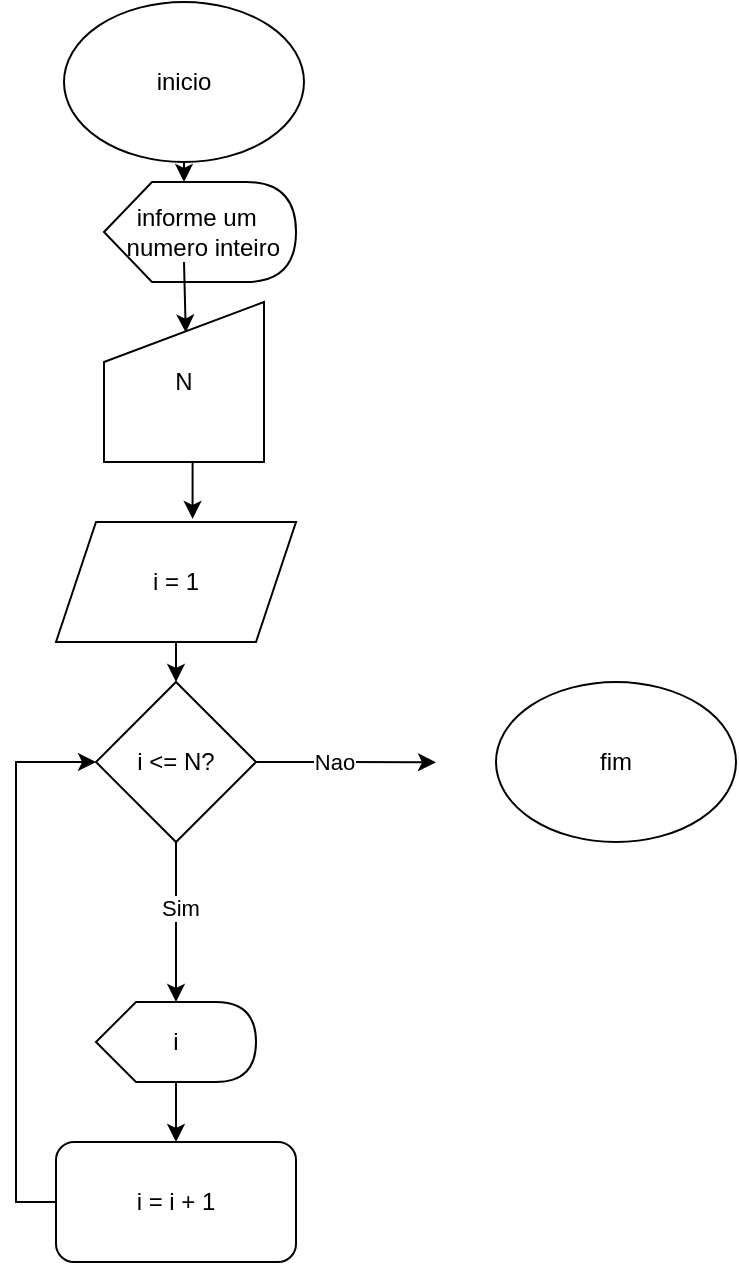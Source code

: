 <mxfile version="26.2.13">
  <diagram name="Página-1" id="zq5bzWASCBP52Knegu3A">
    <mxGraphModel dx="1428" dy="785" grid="1" gridSize="10" guides="1" tooltips="1" connect="1" arrows="1" fold="1" page="1" pageScale="1" pageWidth="827" pageHeight="1169" math="0" shadow="0">
      <root>
        <mxCell id="0" />
        <mxCell id="1" parent="0" />
        <mxCell id="cSIIw7KwjZW6g6v-ZlAa-1" value="inicio" style="ellipse;whiteSpace=wrap;html=1;" vertex="1" parent="1">
          <mxGeometry x="354" y="20" width="120" height="80" as="geometry" />
        </mxCell>
        <mxCell id="cSIIw7KwjZW6g6v-ZlAa-2" value="informe um&amp;nbsp; &amp;nbsp;numero inteiro" style="shape=display;whiteSpace=wrap;html=1;" vertex="1" parent="1">
          <mxGeometry x="374" y="110" width="96" height="50" as="geometry" />
        </mxCell>
        <mxCell id="cSIIw7KwjZW6g6v-ZlAa-3" value="N" style="shape=manualInput;whiteSpace=wrap;html=1;" vertex="1" parent="1">
          <mxGeometry x="374" y="170" width="80" height="80" as="geometry" />
        </mxCell>
        <mxCell id="cSIIw7KwjZW6g6v-ZlAa-4" style="edgeStyle=orthogonalEdgeStyle;rounded=0;orthogonalLoop=1;jettySize=auto;html=1;exitX=0.5;exitY=1;exitDx=0;exitDy=0;entryX=0;entryY=0;entryDx=40;entryDy=0;entryPerimeter=0;" edge="1" parent="1" source="cSIIw7KwjZW6g6v-ZlAa-1" target="cSIIw7KwjZW6g6v-ZlAa-2">
          <mxGeometry relative="1" as="geometry" />
        </mxCell>
        <mxCell id="cSIIw7KwjZW6g6v-ZlAa-5" style="edgeStyle=orthogonalEdgeStyle;rounded=0;orthogonalLoop=1;jettySize=auto;html=1;exitX=0;exitY=0;exitDx=40;exitDy=40;exitPerimeter=0;entryX=0.511;entryY=0.191;entryDx=0;entryDy=0;entryPerimeter=0;" edge="1" parent="1" source="cSIIw7KwjZW6g6v-ZlAa-2" target="cSIIw7KwjZW6g6v-ZlAa-3">
          <mxGeometry relative="1" as="geometry" />
        </mxCell>
        <mxCell id="cSIIw7KwjZW6g6v-ZlAa-13" style="edgeStyle=orthogonalEdgeStyle;rounded=0;orthogonalLoop=1;jettySize=auto;html=1;exitX=0.5;exitY=1;exitDx=0;exitDy=0;entryX=0.5;entryY=0;entryDx=0;entryDy=0;" edge="1" parent="1" source="cSIIw7KwjZW6g6v-ZlAa-6" target="cSIIw7KwjZW6g6v-ZlAa-9">
          <mxGeometry relative="1" as="geometry" />
        </mxCell>
        <mxCell id="cSIIw7KwjZW6g6v-ZlAa-6" value="i = 1" style="shape=parallelogram;perimeter=parallelogramPerimeter;whiteSpace=wrap;html=1;fixedSize=1;" vertex="1" parent="1">
          <mxGeometry x="350" y="280" width="120" height="60" as="geometry" />
        </mxCell>
        <mxCell id="cSIIw7KwjZW6g6v-ZlAa-7" style="edgeStyle=orthogonalEdgeStyle;rounded=0;orthogonalLoop=1;jettySize=auto;html=1;exitX=0.5;exitY=1;exitDx=0;exitDy=0;entryX=0.569;entryY=-0.026;entryDx=0;entryDy=0;entryPerimeter=0;" edge="1" parent="1" source="cSIIw7KwjZW6g6v-ZlAa-3" target="cSIIw7KwjZW6g6v-ZlAa-6">
          <mxGeometry relative="1" as="geometry" />
        </mxCell>
        <mxCell id="cSIIw7KwjZW6g6v-ZlAa-10" style="edgeStyle=orthogonalEdgeStyle;rounded=0;orthogonalLoop=1;jettySize=auto;html=1;exitX=1;exitY=0.5;exitDx=0;exitDy=0;" edge="1" parent="1" source="cSIIw7KwjZW6g6v-ZlAa-9">
          <mxGeometry relative="1" as="geometry">
            <mxPoint x="540" y="400.143" as="targetPoint" />
          </mxGeometry>
        </mxCell>
        <mxCell id="cSIIw7KwjZW6g6v-ZlAa-11" value="Nao" style="edgeLabel;html=1;align=center;verticalAlign=middle;resizable=0;points=[];" vertex="1" connectable="0" parent="cSIIw7KwjZW6g6v-ZlAa-10">
          <mxGeometry x="-0.136" relative="1" as="geometry">
            <mxPoint as="offset" />
          </mxGeometry>
        </mxCell>
        <mxCell id="cSIIw7KwjZW6g6v-ZlAa-14" style="edgeStyle=orthogonalEdgeStyle;rounded=0;orthogonalLoop=1;jettySize=auto;html=1;exitX=0.5;exitY=1;exitDx=0;exitDy=0;entryX=0;entryY=0;entryDx=40;entryDy=0;entryPerimeter=0;" edge="1" parent="1" source="cSIIw7KwjZW6g6v-ZlAa-9" target="cSIIw7KwjZW6g6v-ZlAa-17">
          <mxGeometry relative="1" as="geometry">
            <mxPoint x="410" y="490" as="targetPoint" />
          </mxGeometry>
        </mxCell>
        <mxCell id="cSIIw7KwjZW6g6v-ZlAa-15" value="Sim" style="edgeLabel;html=1;align=center;verticalAlign=middle;resizable=0;points=[];" vertex="1" connectable="0" parent="cSIIw7KwjZW6g6v-ZlAa-14">
          <mxGeometry x="-0.18" y="2" relative="1" as="geometry">
            <mxPoint as="offset" />
          </mxGeometry>
        </mxCell>
        <mxCell id="cSIIw7KwjZW6g6v-ZlAa-9" value="i &amp;lt;= N?" style="rhombus;whiteSpace=wrap;html=1;" vertex="1" parent="1">
          <mxGeometry x="370" y="360" width="80" height="80" as="geometry" />
        </mxCell>
        <mxCell id="cSIIw7KwjZW6g6v-ZlAa-12" value="fim" style="ellipse;whiteSpace=wrap;html=1;" vertex="1" parent="1">
          <mxGeometry x="570" y="360" width="120" height="80" as="geometry" />
        </mxCell>
        <mxCell id="cSIIw7KwjZW6g6v-ZlAa-19" style="edgeStyle=orthogonalEdgeStyle;rounded=0;orthogonalLoop=1;jettySize=auto;html=1;exitX=0;exitY=0.5;exitDx=0;exitDy=0;entryX=0;entryY=0.5;entryDx=0;entryDy=0;" edge="1" parent="1" source="cSIIw7KwjZW6g6v-ZlAa-16" target="cSIIw7KwjZW6g6v-ZlAa-9">
          <mxGeometry relative="1" as="geometry" />
        </mxCell>
        <mxCell id="cSIIw7KwjZW6g6v-ZlAa-16" value="i = i + 1" style="rounded=1;whiteSpace=wrap;html=1;" vertex="1" parent="1">
          <mxGeometry x="350" y="590" width="120" height="60" as="geometry" />
        </mxCell>
        <mxCell id="cSIIw7KwjZW6g6v-ZlAa-18" style="edgeStyle=orthogonalEdgeStyle;rounded=0;orthogonalLoop=1;jettySize=auto;html=1;exitX=0;exitY=0;exitDx=40;exitDy=40;exitPerimeter=0;entryX=0.5;entryY=0;entryDx=0;entryDy=0;" edge="1" parent="1" source="cSIIw7KwjZW6g6v-ZlAa-17" target="cSIIw7KwjZW6g6v-ZlAa-16">
          <mxGeometry relative="1" as="geometry" />
        </mxCell>
        <mxCell id="cSIIw7KwjZW6g6v-ZlAa-17" value="i" style="shape=display;whiteSpace=wrap;html=1;" vertex="1" parent="1">
          <mxGeometry x="370" y="520" width="80" height="40" as="geometry" />
        </mxCell>
      </root>
    </mxGraphModel>
  </diagram>
</mxfile>

